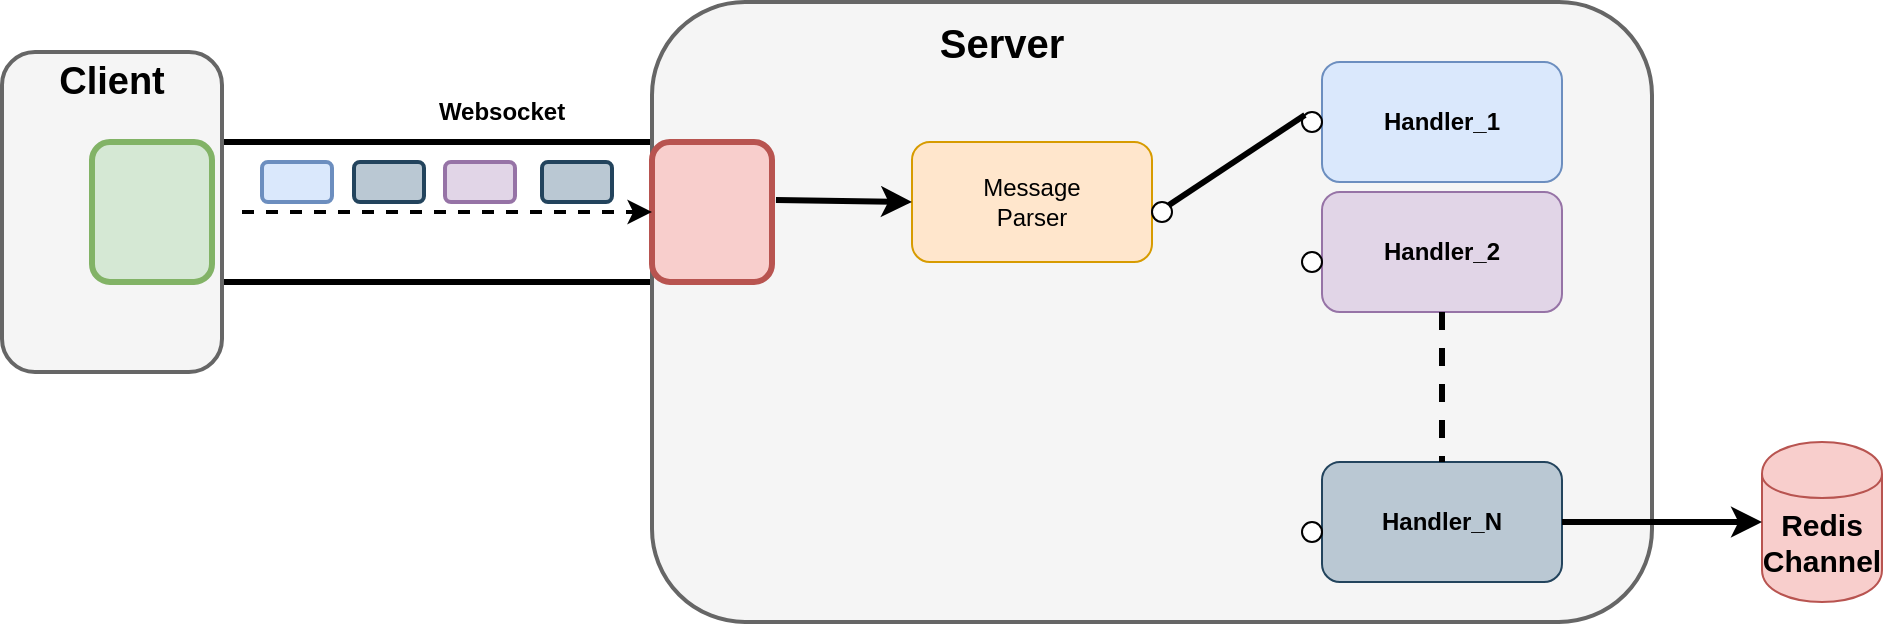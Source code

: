 <mxfile version="13.10.0" type="embed">
    <diagram id="YOmrY2l0VS_jEYuYfscs" name="Page-1">
        <mxGraphModel dx="2049" dy="659" grid="1" gridSize="10" guides="1" tooltips="1" connect="1" arrows="1" fold="1" page="1" pageScale="1" pageWidth="850" pageHeight="1100" math="0" shadow="0">
            <root>
                <mxCell id="0"/>
                <mxCell id="1" parent="0"/>
                <mxCell id="PpI-s0z6bKK_dOPaGt0t-24" value="" style="rounded=1;whiteSpace=wrap;html=1;strokeWidth=3;" parent="1" vertex="1">
                    <mxGeometry x="70" y="210" width="310" height="70" as="geometry"/>
                </mxCell>
                <mxCell id="PpI-s0z6bKK_dOPaGt0t-9" value="" style="rounded=1;whiteSpace=wrap;html=1;strokeWidth=2;fillColor=#f5f5f5;strokeColor=#666666;fontColor=#333333;" parent="1" vertex="1">
                    <mxGeometry x="-30" y="165" width="110" height="160" as="geometry"/>
                </mxCell>
                <mxCell id="PpI-s0z6bKK_dOPaGt0t-8" value="" style="rounded=1;whiteSpace=wrap;html=1;strokeWidth=2;fillColor=#f5f5f5;strokeColor=#666666;fontColor=#333333;" parent="1" vertex="1">
                    <mxGeometry x="295" y="140" width="500" height="310" as="geometry"/>
                </mxCell>
                <mxCell id="PpI-s0z6bKK_dOPaGt0t-2" value="" style="rounded=1;whiteSpace=wrap;html=1;fillColor=#f8cecc;strokeColor=#b85450;strokeWidth=3;" parent="1" vertex="1">
                    <mxGeometry x="295" y="210" width="60" height="70" as="geometry"/>
                </mxCell>
                <mxCell id="PpI-s0z6bKK_dOPaGt0t-4" value="" style="rounded=1;whiteSpace=wrap;html=1;fillColor=#d5e8d4;strokeColor=#82b366;strokeWidth=3;" parent="1" vertex="1">
                    <mxGeometry x="15" y="210" width="60" height="70" as="geometry"/>
                </mxCell>
                <mxCell id="PpI-s0z6bKK_dOPaGt0t-5" value="" style="endArrow=classic;html=1;entryX=0;entryY=0.5;entryDx=0;entryDy=0;strokeWidth=2;dashed=1;" parent="1" target="PpI-s0z6bKK_dOPaGt0t-2" edge="1">
                    <mxGeometry width="50" height="50" relative="1" as="geometry">
                        <mxPoint x="90" y="245" as="sourcePoint"/>
                        <mxPoint x="290" y="247" as="targetPoint"/>
                    </mxGeometry>
                </mxCell>
                <mxCell id="PpI-s0z6bKK_dOPaGt0t-6" value="Message&lt;br&gt;Parser" style="rounded=1;whiteSpace=wrap;html=1;fillColor=#ffe6cc;strokeColor=#d79b00;" parent="1" vertex="1">
                    <mxGeometry x="425" y="210" width="120" height="60" as="geometry"/>
                </mxCell>
                <mxCell id="PpI-s0z6bKK_dOPaGt0t-7" value="&lt;b&gt;Handler_1&lt;/b&gt;" style="rounded=1;whiteSpace=wrap;html=1;fillColor=#dae8fc;strokeColor=#6c8ebf;" parent="1" vertex="1">
                    <mxGeometry x="630" y="170" width="120" height="60" as="geometry"/>
                </mxCell>
                <mxCell id="PpI-s0z6bKK_dOPaGt0t-11" value="" style="endArrow=classic;html=1;strokeWidth=3;exitX=1.033;exitY=0.414;exitDx=0;exitDy=0;entryX=0;entryY=0.5;entryDx=0;entryDy=0;exitPerimeter=0;" parent="1" source="PpI-s0z6bKK_dOPaGt0t-2" target="PpI-s0z6bKK_dOPaGt0t-6" edge="1">
                    <mxGeometry width="50" height="50" relative="1" as="geometry">
                        <mxPoint x="85" y="440" as="sourcePoint"/>
                        <mxPoint x="135" y="390" as="targetPoint"/>
                    </mxGeometry>
                </mxCell>
                <mxCell id="PpI-s0z6bKK_dOPaGt0t-12" value="&lt;b&gt;Handler_2&lt;/b&gt;" style="rounded=1;whiteSpace=wrap;html=1;fillColor=#e1d5e7;strokeColor=#9673a6;" parent="1" vertex="1">
                    <mxGeometry x="630" y="235" width="120" height="60" as="geometry"/>
                </mxCell>
                <mxCell id="PpI-s0z6bKK_dOPaGt0t-13" value="&lt;b&gt;Handler_N&lt;/b&gt;" style="rounded=1;whiteSpace=wrap;html=1;fillColor=#bac8d3;strokeColor=#23445d;" parent="1" vertex="1">
                    <mxGeometry x="630" y="370" width="120" height="60" as="geometry"/>
                </mxCell>
                <mxCell id="PpI-s0z6bKK_dOPaGt0t-14" value="" style="endArrow=none;dashed=1;html=1;strokeWidth=3;exitX=0.5;exitY=1;exitDx=0;exitDy=0;entryX=0.5;entryY=0;entryDx=0;entryDy=0;" parent="1" source="PpI-s0z6bKK_dOPaGt0t-12" target="PpI-s0z6bKK_dOPaGt0t-13" edge="1">
                    <mxGeometry width="50" height="50" relative="1" as="geometry">
                        <mxPoint x="85" y="540" as="sourcePoint"/>
                        <mxPoint x="135" y="490" as="targetPoint"/>
                    </mxGeometry>
                </mxCell>
                <mxCell id="PpI-s0z6bKK_dOPaGt0t-15" value="" style="shape=cylinder;whiteSpace=wrap;html=1;boundedLbl=1;backgroundOutline=1;fillColor=#f8cecc;strokeColor=#b85450;" parent="1" vertex="1">
                    <mxGeometry x="850" y="360" width="60" height="80" as="geometry"/>
                </mxCell>
                <mxCell id="PpI-s0z6bKK_dOPaGt0t-16" value="" style="endArrow=classic;html=1;strokeWidth=3;exitX=1;exitY=0.5;exitDx=0;exitDy=0;entryX=0;entryY=0.5;entryDx=0;entryDy=0;" parent="1" source="PpI-s0z6bKK_dOPaGt0t-13" target="PpI-s0z6bKK_dOPaGt0t-15" edge="1">
                    <mxGeometry width="50" height="50" relative="1" as="geometry">
                        <mxPoint x="90" y="520" as="sourcePoint"/>
                        <mxPoint x="140" y="470" as="targetPoint"/>
                    </mxGeometry>
                </mxCell>
                <mxCell id="PpI-s0z6bKK_dOPaGt0t-17" value="&lt;b&gt;&lt;font style=&quot;font-size: 15px&quot;&gt;Redis Channel&lt;/font&gt;&lt;/b&gt;" style="text;html=1;strokeColor=none;fillColor=none;align=center;verticalAlign=middle;whiteSpace=wrap;rounded=0;" parent="1" vertex="1">
                    <mxGeometry x="860" y="400" width="40" height="20" as="geometry"/>
                </mxCell>
                <mxCell id="PpI-s0z6bKK_dOPaGt0t-18" value="" style="ellipse;whiteSpace=wrap;html=1;aspect=fixed;" parent="1" vertex="1">
                    <mxGeometry x="545" y="240" width="10" height="10" as="geometry"/>
                </mxCell>
                <mxCell id="PpI-s0z6bKK_dOPaGt0t-19" value="" style="ellipse;whiteSpace=wrap;html=1;aspect=fixed;" parent="1" vertex="1">
                    <mxGeometry x="620" y="195" width="10" height="10" as="geometry"/>
                </mxCell>
                <mxCell id="PpI-s0z6bKK_dOPaGt0t-20" value="" style="ellipse;whiteSpace=wrap;html=1;aspect=fixed;" parent="1" vertex="1">
                    <mxGeometry x="620" y="265" width="10" height="10" as="geometry"/>
                </mxCell>
                <mxCell id="PpI-s0z6bKK_dOPaGt0t-21" value="" style="endArrow=none;html=1;strokeWidth=3;exitX=1;exitY=0;exitDx=0;exitDy=0;entryX=0;entryY=0;entryDx=0;entryDy=0;" parent="1" source="PpI-s0z6bKK_dOPaGt0t-18" target="PpI-s0z6bKK_dOPaGt0t-19" edge="1">
                    <mxGeometry width="50" height="50" relative="1" as="geometry">
                        <mxPoint x="90" y="520" as="sourcePoint"/>
                        <mxPoint x="140" y="470" as="targetPoint"/>
                    </mxGeometry>
                </mxCell>
                <mxCell id="PpI-s0z6bKK_dOPaGt0t-22" value="" style="ellipse;whiteSpace=wrap;html=1;aspect=fixed;" parent="1" vertex="1">
                    <mxGeometry x="620" y="400" width="10" height="10" as="geometry"/>
                </mxCell>
                <mxCell id="PpI-s0z6bKK_dOPaGt0t-25" value="&lt;b&gt;Websocket&lt;/b&gt;" style="text;html=1;strokeColor=none;fillColor=none;align=center;verticalAlign=middle;whiteSpace=wrap;rounded=0;" parent="1" vertex="1">
                    <mxGeometry x="200" y="185" width="40" height="20" as="geometry"/>
                </mxCell>
                <mxCell id="PpI-s0z6bKK_dOPaGt0t-26" value="&lt;b&gt;&lt;font style=&quot;font-size: 19px&quot;&gt;Client&lt;/font&gt;&lt;/b&gt;" style="text;html=1;strokeColor=none;fillColor=none;align=center;verticalAlign=middle;whiteSpace=wrap;rounded=0;" parent="1" vertex="1">
                    <mxGeometry x="5" y="170" width="40" height="20" as="geometry"/>
                </mxCell>
                <mxCell id="PpI-s0z6bKK_dOPaGt0t-27" value="&lt;b&gt;&lt;font style=&quot;font-size: 20px&quot;&gt;Server&lt;/font&gt;&lt;/b&gt;" style="text;html=1;strokeColor=none;fillColor=none;align=center;verticalAlign=middle;whiteSpace=wrap;rounded=0;" parent="1" vertex="1">
                    <mxGeometry x="450" y="150" width="40" height="20" as="geometry"/>
                </mxCell>
                <mxCell id="PpI-s0z6bKK_dOPaGt0t-29" value="" style="rounded=1;whiteSpace=wrap;html=1;strokeWidth=2;fillColor=#bac8d3;strokeColor=#23445d;" parent="1" vertex="1">
                    <mxGeometry x="240" y="220" width="35" height="20" as="geometry"/>
                </mxCell>
                <mxCell id="PpI-s0z6bKK_dOPaGt0t-30" value="" style="rounded=1;whiteSpace=wrap;html=1;strokeWidth=2;fillColor=#e1d5e7;strokeColor=#9673a6;" parent="1" vertex="1">
                    <mxGeometry x="191.5" y="220" width="35" height="20" as="geometry"/>
                </mxCell>
                <mxCell id="PpI-s0z6bKK_dOPaGt0t-31" value="" style="rounded=1;whiteSpace=wrap;html=1;strokeWidth=2;fillColor=#dae8fc;strokeColor=#6c8ebf;" parent="1" vertex="1">
                    <mxGeometry x="100" y="220" width="35" height="20" as="geometry"/>
                </mxCell>
                <mxCell id="PpI-s0z6bKK_dOPaGt0t-32" value="" style="rounded=1;whiteSpace=wrap;html=1;strokeWidth=2;fillColor=#bac8d3;strokeColor=#23445d;" parent="1" vertex="1">
                    <mxGeometry x="146" y="220" width="35" height="20" as="geometry"/>
                </mxCell>
            </root>
        </mxGraphModel>
    </diagram>
</mxfile>